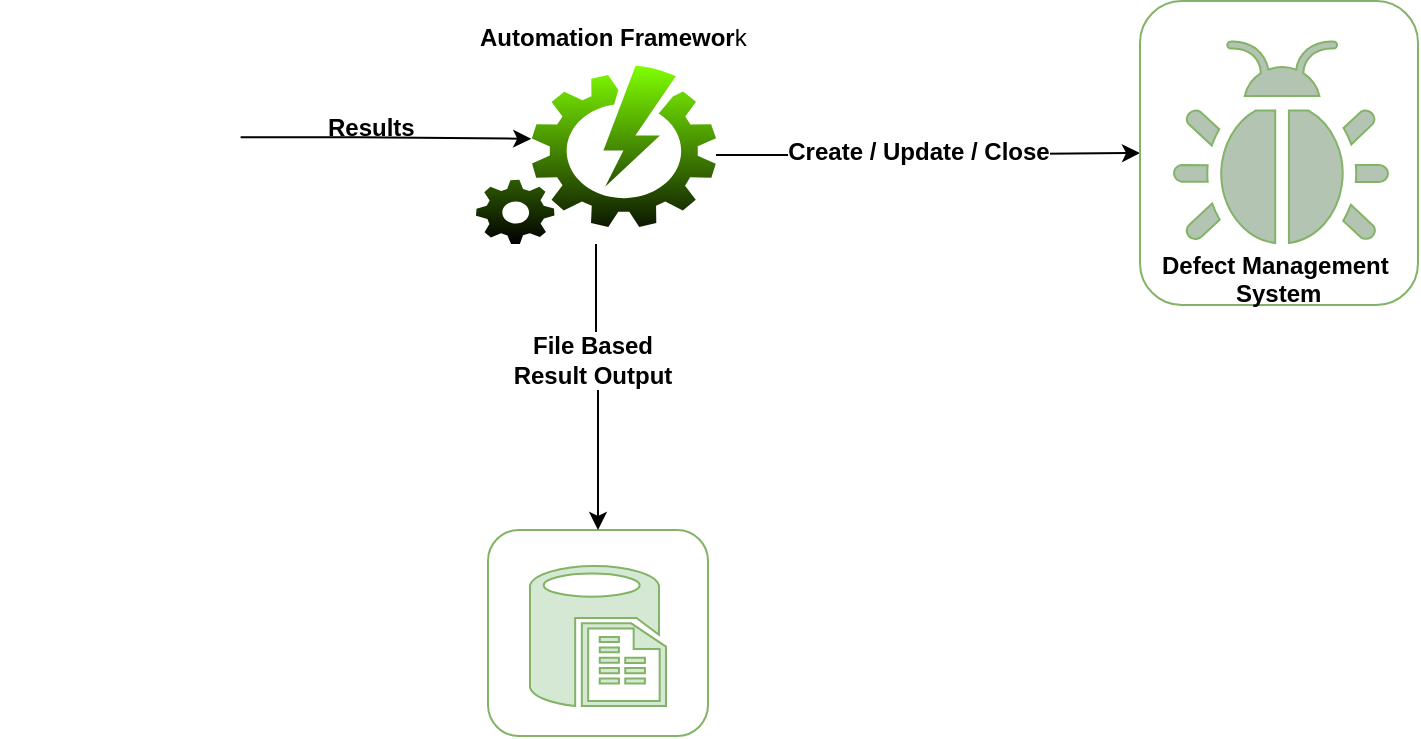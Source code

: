 <mxfile version="10.7.9"><diagram id="p7-tS-iddYGXdtnFpwvQ" name="Page-1"><mxGraphModel dx="1602" dy="1086" grid="1" gridSize="10" guides="1" tooltips="1" connect="1" arrows="1" fold="1" page="1" pageScale="1" pageWidth="850" pageHeight="1100" math="0" shadow="0"><root><mxCell id="0"/><mxCell id="1" parent="0"/><mxCell id="67" value="" style="rounded=1;whiteSpace=wrap;html=1;fillColor=none;strokeColor=#82b366;" parent="1" vertex="1"><mxGeometry x="-576" y="845" width="110" height="103" as="geometry"/></mxCell><mxCell id="54" style="edgeStyle=orthogonalEdgeStyle;rounded=0;orthogonalLoop=1;jettySize=auto;html=1;entryX=0.23;entryY=0.41;entryDx=0;entryDy=0;entryPerimeter=0;" parent="1" source="51" target="52" edge="1"><mxGeometry relative="1" as="geometry"/></mxCell><mxCell id="51" value="" style="shape=image;verticalLabelPosition=bottom;labelBackgroundColor=#ffffff;verticalAlign=top;aspect=fixed;imageAspect=0;image=https://avatars0.githubusercontent.com/u/15811295?s=200&amp;v=4;" parent="1" vertex="1"><mxGeometry x="-820" y="588.5" width="120.296" height="120.296" as="geometry"/></mxCell><mxCell id="72" style="edgeStyle=orthogonalEdgeStyle;rounded=0;orthogonalLoop=1;jettySize=auto;html=1;" parent="1" source="52" target="67" edge="1"><mxGeometry relative="1" as="geometry"/></mxCell><mxCell id="73" value="File Based &lt;br&gt;Result Output&lt;br&gt;" style="text;html=1;resizable=0;points=[];align=center;verticalAlign=middle;labelBackgroundColor=#ffffff;fontStyle=1" parent="72" vertex="1" connectable="0"><mxGeometry x="-0.2" y="-2" relative="1" as="geometry"><mxPoint as="offset"/></mxGeometry></mxCell><mxCell id="92" style="edgeStyle=orthogonalEdgeStyle;rounded=0;orthogonalLoop=1;jettySize=auto;html=1;entryX=0;entryY=0.5;entryDx=0;entryDy=0;" edge="1" parent="1" source="52" target="53"><mxGeometry relative="1" as="geometry"/></mxCell><mxCell id="93" value="&lt;span&gt;&lt;b&gt;Create / Update / Close&lt;/b&gt;&lt;/span&gt;" style="text;html=1;resizable=0;points=[];align=center;verticalAlign=middle;labelBackgroundColor=#ffffff;" vertex="1" connectable="0" parent="92"><mxGeometry x="0.132" y="-1" relative="1" as="geometry"><mxPoint x="-19" y="-2" as="offset"/></mxGeometry></mxCell><mxCell id="52" value="" style="shadow=0;dashed=0;html=1;strokeColor=none;fillColor=#80FF00;labelPosition=center;verticalLabelPosition=bottom;verticalAlign=top;shape=mxgraph.azure.automation;rounded=0;glass=1;comic=0;labelBackgroundColor=none;fontFamily=Lucida Console;fontColor=#000000;align=center;gradientColor=#000000;" parent="1" vertex="1"><mxGeometry x="-582" y="612.852" width="120" height="89.148" as="geometry"/></mxCell><mxCell id="55" value="Results" style="text;html=1;resizable=0;points=[];autosize=1;align=left;verticalAlign=top;spacingTop=-4;fontStyle=1" parent="1" vertex="1"><mxGeometry x="-658" y="634" width="60" height="20" as="geometry"/></mxCell><mxCell id="56" value="&lt;b&gt;Automation Framewor&lt;/b&gt;k&lt;br&gt;" style="text;html=1;resizable=0;points=[];autosize=1;align=left;verticalAlign=top;spacingTop=-4;" parent="1" vertex="1"><mxGeometry x="-582" y="588.5" width="150" height="20" as="geometry"/></mxCell><mxCell id="70" value="" style="shadow=0;dashed=0;html=1;strokeColor=#82b366;labelPosition=center;verticalLabelPosition=bottom;verticalAlign=top;align=center;shape=mxgraph.mscae.general.bug;fillColor=#B4C4B3;" parent="1" vertex="1"><mxGeometry x="-233" y="600.5" width="107" height="101" as="geometry"/></mxCell><mxCell id="53" value="&lt;p&gt;&lt;br&gt;&lt;/p&gt;" style="rounded=1;whiteSpace=wrap;html=1;fillColor=none;strokeColor=#82b366;labelPosition=center;verticalLabelPosition=middle;align=center;verticalAlign=middle;" parent="1" vertex="1"><mxGeometry x="-250" y="580.5" width="139" height="152" as="geometry"/></mxCell><mxCell id="74" value="&lt;div style=&quot;text-align: center&quot;&gt;&lt;b&gt;Defect Management&amp;nbsp;&lt;/b&gt;&lt;/div&gt;&lt;b&gt;&lt;div style=&quot;text-align: center&quot;&gt;&lt;b&gt;System&lt;/b&gt;&lt;/div&gt;&lt;/b&gt;" style="text;html=1;resizable=0;points=[];autosize=1;align=left;verticalAlign=top;spacingTop=-4;" vertex="1" parent="1"><mxGeometry x="-241" y="702.5" width="130" height="30" as="geometry"/></mxCell><mxCell id="86" value="" style="verticalLabelPosition=bottom;html=1;verticalAlign=top;align=center;strokeColor=#82b366;fillColor=#d5e8d4;shape=mxgraph.azure.sql_reporting;" vertex="1" parent="1"><mxGeometry x="-555" y="863" width="68" height="70" as="geometry"/></mxCell></root></mxGraphModel></diagram></mxfile>